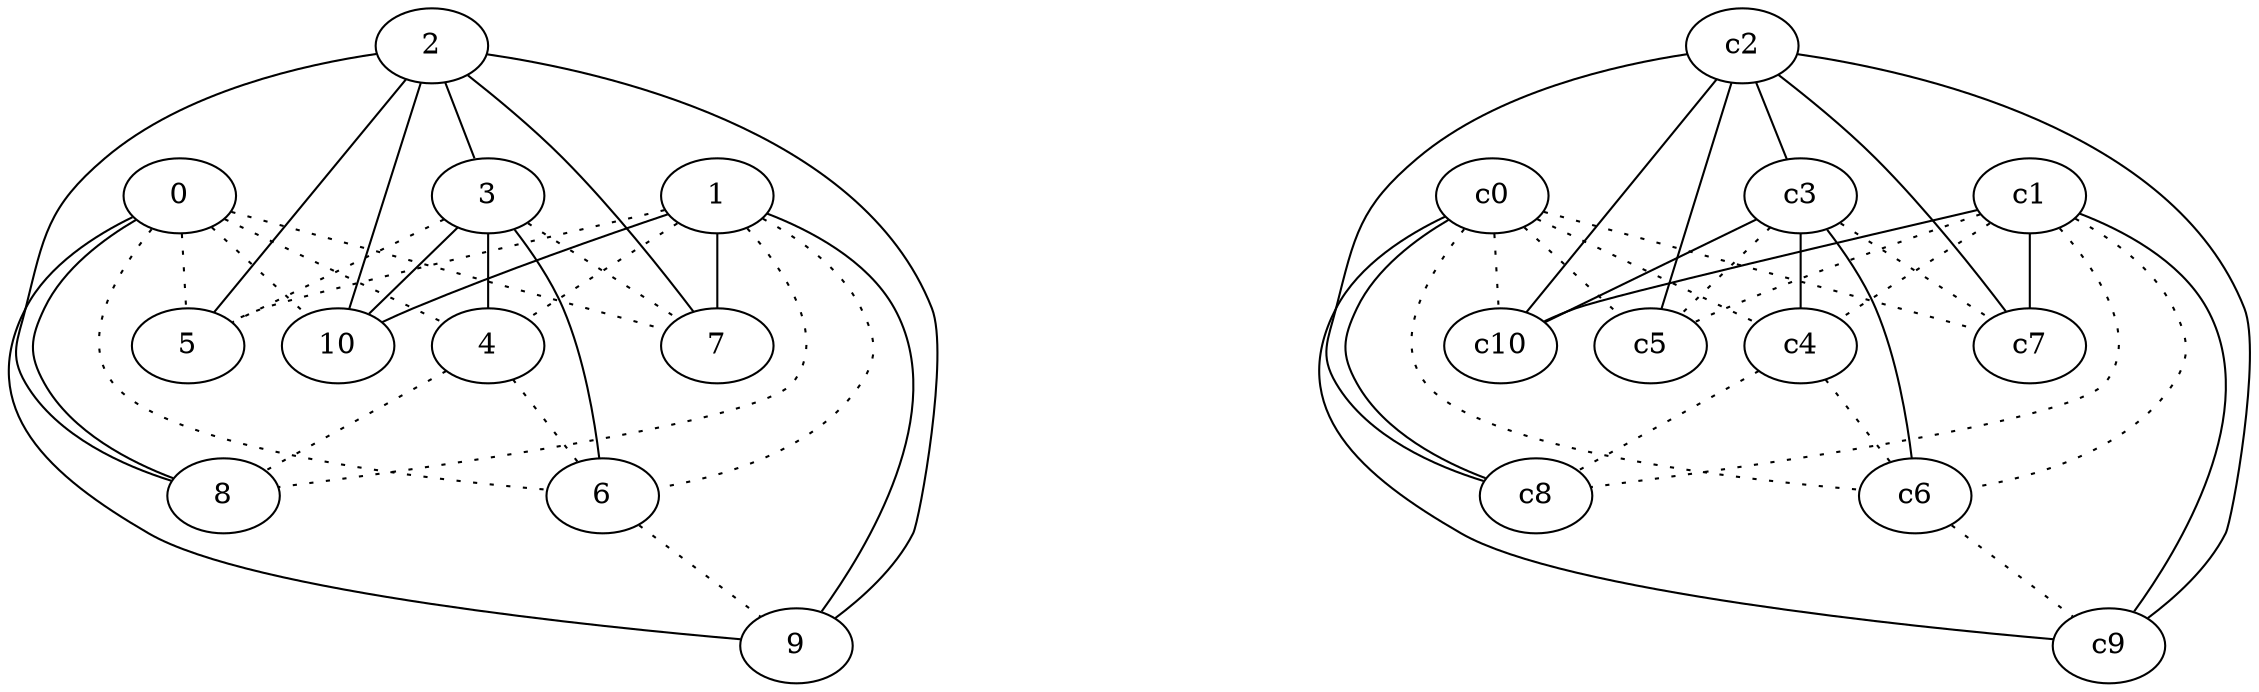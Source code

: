 graph {
a0[label=0];
a1[label=1];
a2[label=2];
a3[label=3];
a4[label=4];
a5[label=5];
a6[label=6];
a7[label=7];
a8[label=8];
a9[label=9];
a10[label=10];
a0 -- a4 [style=dotted];
a0 -- a5 [style=dotted];
a0 -- a6 [style=dotted];
a0 -- a7 [style=dotted];
a0 -- a8;
a0 -- a9;
a0 -- a10 [style=dotted];
a1 -- a4 [style=dotted];
a1 -- a5 [style=dotted];
a1 -- a6 [style=dotted];
a1 -- a7;
a1 -- a8 [style=dotted];
a1 -- a9;
a1 -- a10;
a2 -- a3;
a2 -- a5;
a2 -- a7;
a2 -- a8;
a2 -- a9;
a2 -- a10;
a3 -- a4;
a3 -- a5 [style=dotted];
a3 -- a6;
a3 -- a7 [style=dotted];
a3 -- a10;
a4 -- a6 [style=dotted];
a4 -- a8 [style=dotted];
a6 -- a9 [style=dotted];
c0 -- c4 [style=dotted];
c0 -- c5 [style=dotted];
c0 -- c6 [style=dotted];
c0 -- c7 [style=dotted];
c0 -- c8;
c0 -- c9;
c0 -- c10 [style=dotted];
c1 -- c4 [style=dotted];
c1 -- c5 [style=dotted];
c1 -- c6 [style=dotted];
c1 -- c7;
c1 -- c8 [style=dotted];
c1 -- c9;
c1 -- c10;
c2 -- c3;
c2 -- c5;
c2 -- c7;
c2 -- c8;
c2 -- c9;
c2 -- c10;
c3 -- c4;
c3 -- c5 [style=dotted];
c3 -- c6;
c3 -- c7 [style=dotted];
c3 -- c10;
c4 -- c6 [style=dotted];
c4 -- c8 [style=dotted];
c6 -- c9 [style=dotted];
}
